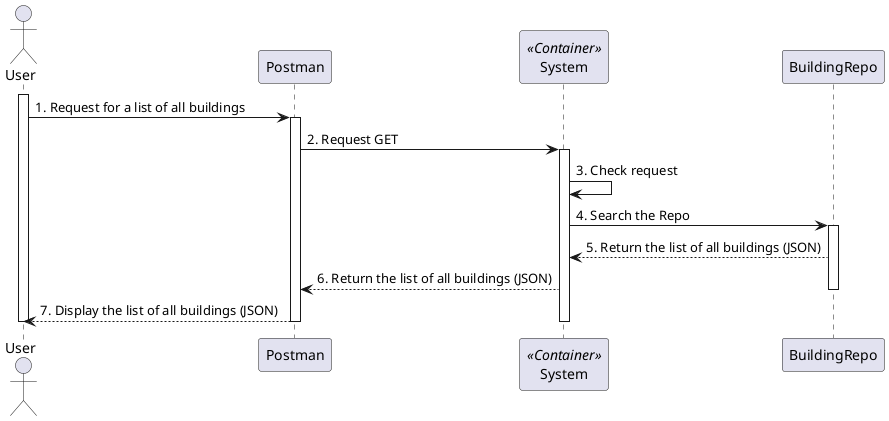 @startuml
'https://plantuml.com/skinparam

actor User
participant Postman as "Postman"
participant System as System <<Container>>
participant MongoDB as "BuildingRepo"

activate User
User -> Postman: 1. Request for a list of all buildings
activate Postman

Postman -> System: 2. Request GET
activate System

System -> System: 3. Check request
System -> MongoDB: 4. Search the Repo
activate MongoDB

MongoDB --> System: 5. Return the list of all buildings (JSON)

System --> Postman: 6. Return the list of all buildings (JSON)
deactivate MongoDB

Postman --> User: 7. Display the list of all buildings (JSON)
deactivate Postman
deactivate System
deactivate User

@enduml